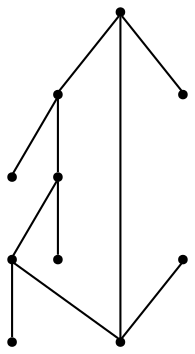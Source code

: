 graph {
  node [shape=point,comment="{\"directed\":false,\"doi\":\"10.4230/LIPIcs.GD.2024.40\",\"figure\":\"10 (1)\"}"]

  v0 [pos="629.3691453731374,691.2079240507468"]
  v1 [pos="656.043196885687,691.2079240507468"]
  v2 [pos="682.7172483982367,477.8670687828479"]
  v3 [pos="682.7172483982367,557.8698418228959"]
  v4 [pos="656.0431968856872,464.53320969562105"]
  v5 [pos="656.0431968856872,557.8698418228959"]
  v6 [pos="656.0431968856872,784.5446197585738"]
  v7 [pos="629.3691453731374,771.2108242518991"]
  v8 [pos="576.0211695396454,624.5388829368213"]
  v9 [pos="495.9991262946526,624.5388829368213"]

  v0 -- v8 [id="-1",pos="629.3691453731374,691.2079240507468 576.0211536406944,691.2079240507468 576.0211536406944,691.2079240507468 576.0211536406944,691.2079240507468 576.0211695396454,624.5388829368213 576.0211695396454,624.5388829368213 576.0211695396454,624.5388829368213"]
  v1 -- v0 [id="-2",pos="656.043196885687,691.2079240507468 629.3691453731374,691.2079240507468 629.3691453731374,691.2079240507468 629.3691453731374,691.2079240507468"]
  v1 -- v3 [id="-4",pos="656.043196885687,691.2079240507468 709.3912204160318,691.2079240507468 709.3912204160318,691.2079240507468 709.3912204160318,691.2079240507468 709.3912204160318,557.8698418228959 709.3912204160318,557.8698418228959 709.3912204160318,557.8698418228959 682.7172483982367,557.8698418228959 682.7172483982367,557.8698418228959 682.7172483982367,557.8698418228959"]
  v2 -- v3 [id="-6",pos="682.7172483982367,477.8670687828479 682.7172483982367,557.8698418228959 682.7172483982367,557.8698418228959 682.7172483982367,557.8698418228959"]
  v8 -- v5 [id="-8",pos="576.0211695396454,624.5388829368213 576.0211536406944,557.8698418228959 576.0211536406944,557.8698418228959 576.0211536406944,557.8698418228959 656.0431968856872,557.8698418228959 656.0431968856872,557.8698418228959 656.0431968856872,557.8698418228959"]
  v8 -- v9 [id="-9",pos="576.0211695396454,624.5388829368213 495.9991262946526,624.5388829368213 495.9991262946526,624.5388829368213 495.9991262946526,624.5388829368213"]
  v5 -- v3 [id="-10",pos="656.0431968856872,557.8698418228959 682.7172483982367,557.8698418228959 682.7172483982367,557.8698418228959 682.7172483982367,557.8698418228959"]
  v5 -- v4 [id="-11",pos="656.0431968856872,557.8698418228959 656.0431968856872,464.53320969562105 656.0431968856872,464.53320969562105 656.0431968856872,464.53320969562105"]
  v1 -- v6 [id="-12",pos="656.043196885687,691.2079240507468 656.0431968856872,784.5446197585738 656.0431968856872,784.5446197585738 656.0431968856872,784.5446197585738"]
  v0 -- v7 [id="-14",pos="629.3691453731374,691.2079240507468 629.3691453731374,771.2108242518991 629.3691453731374,771.2108242518991 629.3691453731374,771.2108242518991"]
}